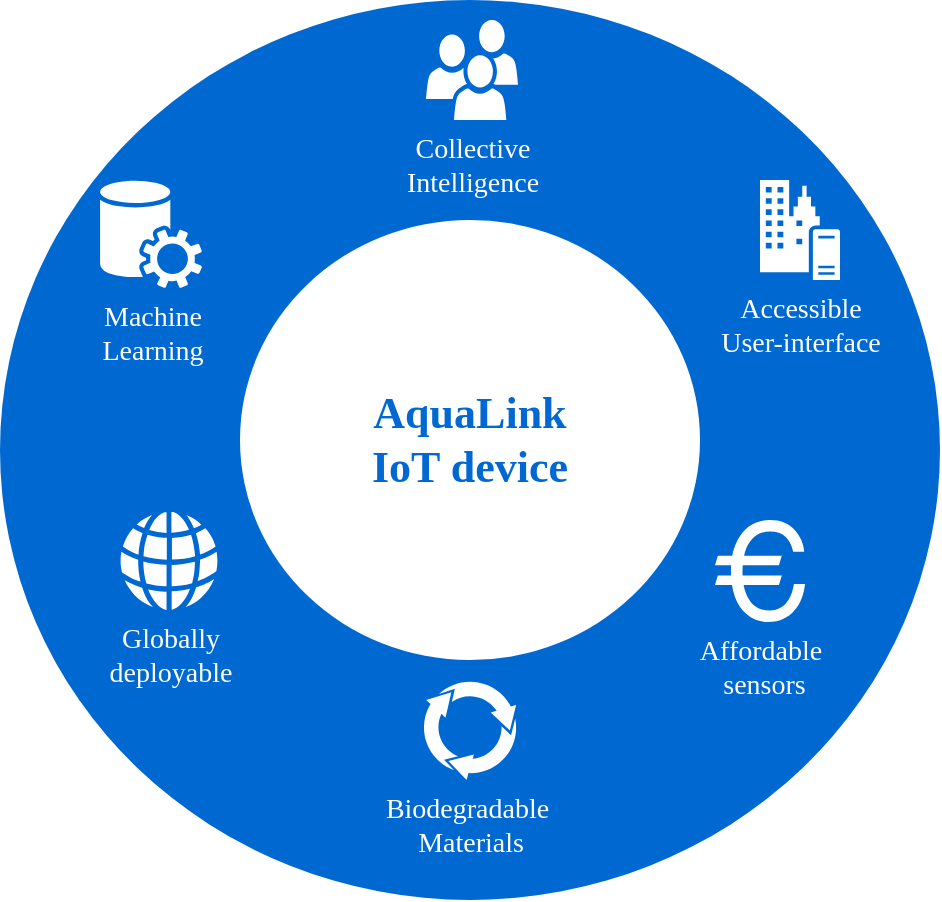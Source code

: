 <mxfile version="14.7.7" type="onedrive"><diagram name="Page-1" id="3e8102d1-ef87-2e61-34e1-82d9a586fe2e"><mxGraphModel dx="1069" dy="572" grid="1" gridSize="10" guides="1" tooltips="1" connect="1" arrows="1" fold="1" page="1" pageScale="1" pageWidth="1100" pageHeight="850" background="none" math="0" shadow="0"><root><mxCell id="0"/><mxCell id="1" parent="0"/><mxCell id="70666756c84bb93c-1" value="" style="ellipse;whiteSpace=wrap;html=1;rounded=0;shadow=0;comic=0;strokeWidth=1;fontFamily=Verdana;fontSize=14;strokeColor=none;fillColor=#0069D1;" parent="1" vertex="1"><mxGeometry x="280" y="120" width="470" height="450" as="geometry"/></mxCell><mxCell id="70666756c84bb93c-2" value="AquaLink &lt;br&gt;IoT device" style="ellipse;whiteSpace=wrap;html=1;rounded=0;shadow=0;comic=0;strokeWidth=1;fontFamily=Verdana;fontSize=22;strokeColor=none;fillColor=#ffffff;fontColor=#0069D1;fontStyle=1" parent="1" vertex="1"><mxGeometry x="400" y="230" width="230" height="220" as="geometry"/></mxCell><mxCell id="70666756c84bb93c-5" value="Collective &lt;br&gt;Intelligence" style="shadow=0;dashed=0;html=1;strokeColor=none;fillColor=#ffffff;labelPosition=center;verticalLabelPosition=bottom;verticalAlign=top;shape=mxgraph.office.users.users;rounded=0;comic=0;fontFamily=Verdana;fontSize=14;fontColor=#FFFFFF;" parent="1" vertex="1"><mxGeometry x="493" y="130" width="46" height="50" as="geometry"/></mxCell><mxCell id="70666756c84bb93c-8" value="Machine&lt;br&gt;Learning" style="shadow=0;dashed=0;html=1;strokeColor=none;fillColor=#ffffff;labelPosition=center;verticalLabelPosition=bottom;verticalAlign=top;shape=mxgraph.office.services.central_management_service;rounded=0;comic=0;fontFamily=Verdana;fontSize=14;fontColor=#FFFFFF;" parent="1" vertex="1"><mxGeometry x="330" y="210" width="51" height="54" as="geometry"/></mxCell><mxCell id="70666756c84bb93c-9" value="Accessible&lt;br&gt;User-interface&lt;br&gt;" style="shadow=0;dashed=0;html=1;strokeColor=none;fillColor=#ffffff;labelPosition=center;verticalLabelPosition=bottom;verticalAlign=top;shape=mxgraph.office.servers.on_premises_server;rounded=0;comic=0;fontFamily=Verdana;fontSize=14;fontColor=#FFFFFF;" parent="1" vertex="1"><mxGeometry x="660" y="210" width="40" height="50" as="geometry"/></mxCell><mxCell id="70666756c84bb93c-12" value="Globally&lt;br&gt;deployable" style="shadow=0;dashed=0;html=1;strokeColor=none;fillColor=#ffffff;labelPosition=center;verticalLabelPosition=bottom;verticalAlign=top;shape=mxgraph.office.concepts.globe_internet;rounded=0;comic=0;fontFamily=Verdana;fontSize=14;fontColor=#FFFFFF;" parent="1" vertex="1"><mxGeometry x="340" y="376" width="49" height="49" as="geometry"/></mxCell><mxCell id="70666756c84bb93c-13" value="Biodegradable&amp;nbsp;&lt;br&gt;Materials" style="shadow=0;dashed=0;html=1;strokeColor=none;shape=mxgraph.mscae.general.continuous_cycle;fillColor=#ffffff;rounded=0;comic=0;fontFamily=Verdana;fontSize=14;fontColor=#FFFFFF;verticalAlign=top;labelPosition=center;verticalLabelPosition=bottom;align=center;" parent="1" vertex="1"><mxGeometry x="491" y="460" width="48" height="50" as="geometry"/></mxCell><mxCell id="70666756c84bb93c-15" value="Affordable&lt;br&gt;&amp;nbsp;sensors" style="shape=mxgraph.signs.travel.euro;html=1;fillColor=#ffffff;strokeColor=none;verticalLabelPosition=bottom;verticalAlign=top;align=center;rounded=0;shadow=0;dashed=0;comic=0;fontFamily=Verdana;fontSize=14;fontColor=#FFFFFF;" parent="1" vertex="1"><mxGeometry x="637.5" y="380" width="45" height="51" as="geometry"/></mxCell></root></mxGraphModel></diagram></mxfile>